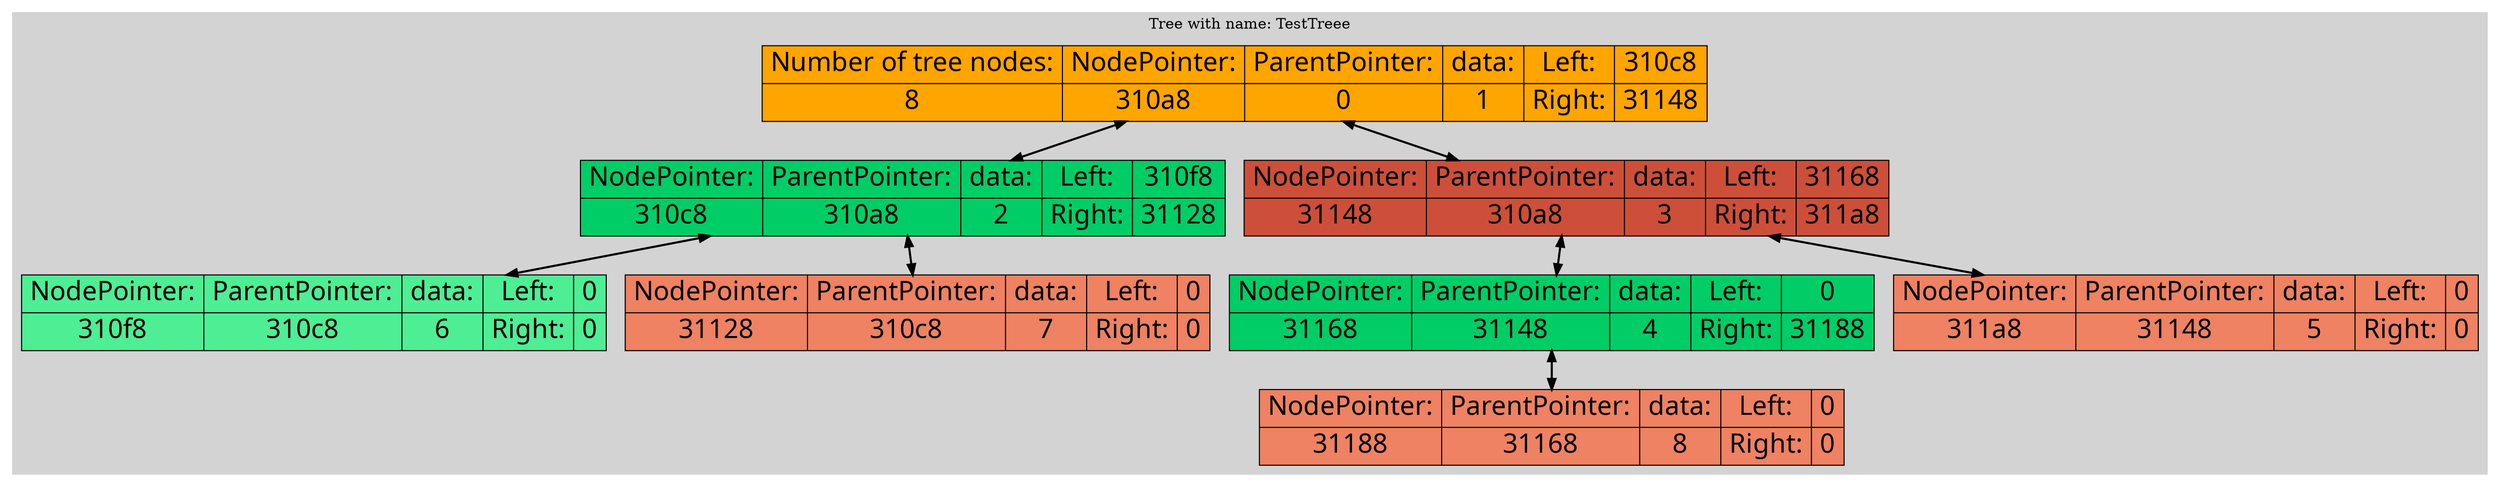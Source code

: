digraph G{
node [ fontname="Lobster", fontsize=25];
rankdir=HR;
subgraph clusterlist {
style=filled;
color=lightgrey;
200872 [shape=record, label="{Number of tree nodes: | 8} | {NodePointer:  | 310a8} | {ParentPointer: | 0} | {data: | 1} | {Left: | Right:} | {310c8 | 31148}",style="filled",fillcolor="orange"];
200872->200904[dir="both";style="bold"];
200872->201032[dir="both";style="bold"];
201032 [shape=record, label="{NodePointer:  | 31148} | {ParentPointer: | 310a8} | {data: | 3} | {Left: | Right:} | {31168 | 311a8}",style="filled",fillcolor="tomato3"];
201032->201064[dir="both";style="bold"];
201032->201128[dir="both";style="bold"];
201128 [shape=record, label="{NodePointer:  | 311a8} | {ParentPointer: | 31148} | {data: | 5} | {Left: | Right:} | {0 | 0}",style="filled",fillcolor="salmon2"];
201064 [shape=record, label="{NodePointer:  | 31168} | {ParentPointer: | 31148} | {data: | 4} | {Left: | Right:} | {0 | 31188}",style="filled",fillcolor="springgreen3"];
201064->201096[dir="both";style="bold"];
201096 [shape=record, label="{NodePointer:  | 31188} | {ParentPointer: | 31168} | {data: | 8} | {Left: | Right:} | {0 | 0}",style="filled",fillcolor="salmon2"];
200904 [shape=record, label="{NodePointer:  | 310c8} | {ParentPointer: | 310a8} | {data: | 2} | {Left: | Right:} | {310f8 | 31128}",style="filled",fillcolor="springgreen3"];
200904->200952[dir="both";style="bold"];
200904->201000[dir="both";style="bold"];
201000 [shape=record, label="{NodePointer:  | 31128} | {ParentPointer: | 310c8} | {data: | 7} | {Left: | Right:} | {0 | 0}",style="filled",fillcolor="salmon2"];
200952 [shape=record, label="{NodePointer:  | 310f8} | {ParentPointer: | 310c8} | {data: | 6} | {Left: | Right:} | {0 | 0}",style="filled",fillcolor="seagreen2"];
label = "Tree with name: TestTreee"}
}
